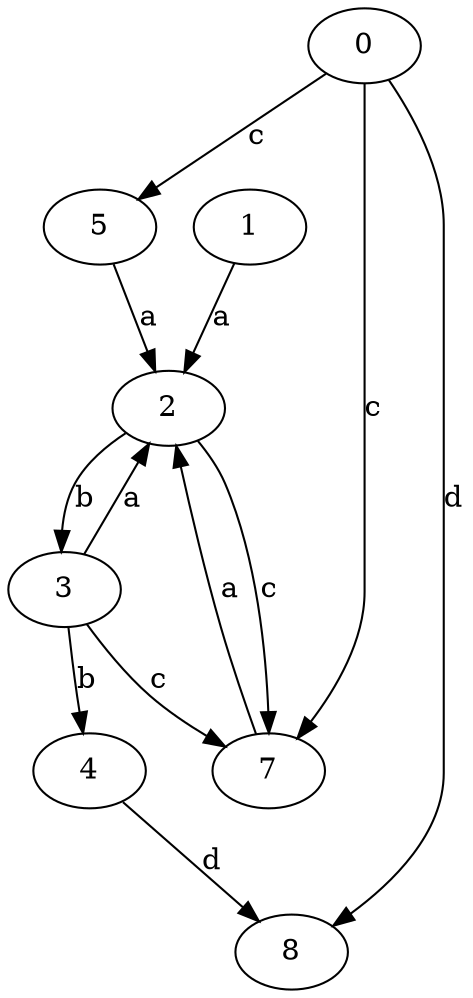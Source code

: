 strict digraph  {
2;
3;
4;
5;
0;
1;
7;
8;
2 -> 3  [label=b];
2 -> 7  [label=c];
3 -> 2  [label=a];
3 -> 4  [label=b];
3 -> 7  [label=c];
4 -> 8  [label=d];
5 -> 2  [label=a];
0 -> 5  [label=c];
0 -> 7  [label=c];
0 -> 8  [label=d];
1 -> 2  [label=a];
7 -> 2  [label=a];
}
